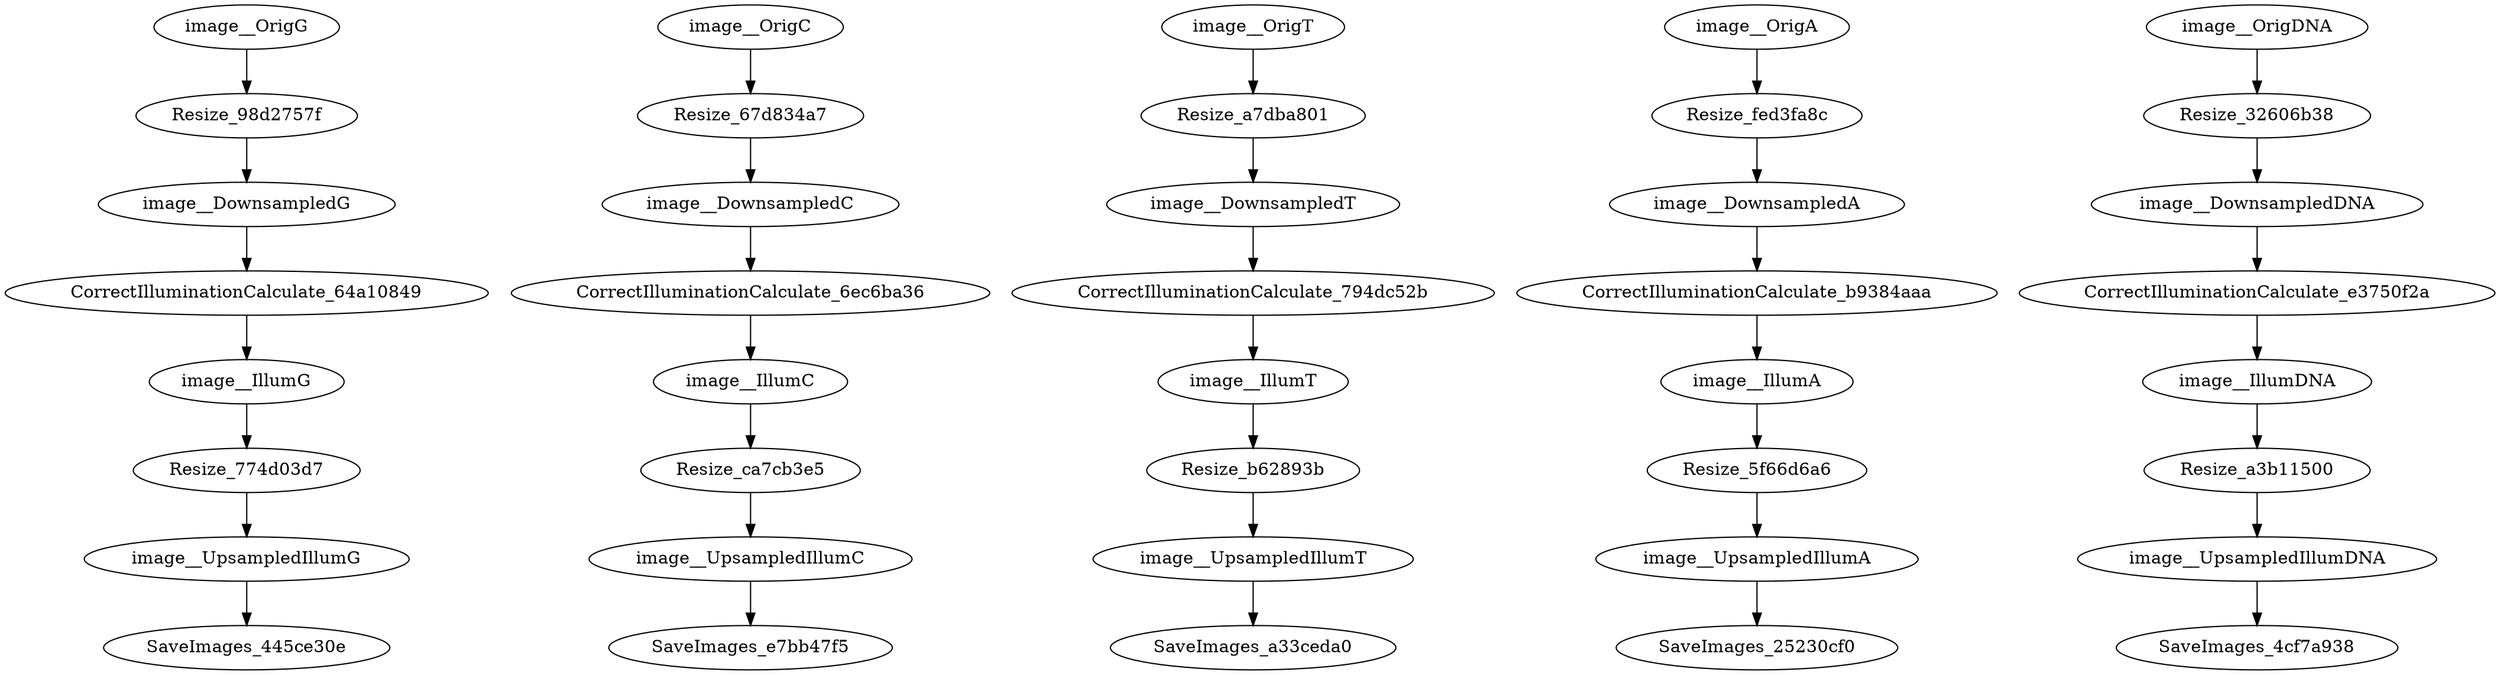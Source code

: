 strict digraph {
CorrectIlluminationCalculate_64a10849 [type=module];
CorrectIlluminationCalculate_6ec6ba36 [type=module];
CorrectIlluminationCalculate_794dc52b [type=module];
CorrectIlluminationCalculate_b9384aaa [type=module];
CorrectIlluminationCalculate_e3750f2a [type=module];
Resize_32606b38 [type=module];
Resize_5f66d6a6 [type=module];
Resize_67d834a7 [type=module];
Resize_774d03d7 [type=module];
Resize_98d2757f [type=module];
Resize_a3b11500 [type=module];
Resize_a7dba801 [type=module];
Resize_b62893b [type=module];
Resize_ca7cb3e5 [type=module];
Resize_fed3fa8c [type=module];
SaveImages_25230cf0 [type=module];
SaveImages_445ce30e [type=module];
SaveImages_4cf7a938 [type=module];
SaveImages_a33ceda0 [type=module];
SaveImages_e7bb47f5 [type=module];
image__DownsampledA [type=image];
image__DownsampledC [type=image];
image__DownsampledDNA [type=image];
image__DownsampledG [type=image];
image__DownsampledT [type=image];
image__IllumA [type=image];
image__IllumC [type=image];
image__IllumDNA [type=image];
image__IllumG [type=image];
image__IllumT [type=image];
image__OrigA [type=image];
image__OrigC [type=image];
image__OrigDNA [type=image];
image__OrigG [type=image];
image__OrigT [type=image];
image__UpsampledIllumA [type=image];
image__UpsampledIllumC [type=image];
image__UpsampledIllumDNA [type=image];
image__UpsampledIllumG [type=image];
image__UpsampledIllumT [type=image];
CorrectIlluminationCalculate_64a10849 -> image__IllumG;
CorrectIlluminationCalculate_6ec6ba36 -> image__IllumC;
CorrectIlluminationCalculate_794dc52b -> image__IllumT;
CorrectIlluminationCalculate_b9384aaa -> image__IllumA;
CorrectIlluminationCalculate_e3750f2a -> image__IllumDNA;
Resize_32606b38 -> image__DownsampledDNA;
Resize_5f66d6a6 -> image__UpsampledIllumA;
Resize_67d834a7 -> image__DownsampledC;
Resize_774d03d7 -> image__UpsampledIllumG;
Resize_98d2757f -> image__DownsampledG;
Resize_a3b11500 -> image__UpsampledIllumDNA;
Resize_a7dba801 -> image__DownsampledT;
Resize_b62893b -> image__UpsampledIllumT;
Resize_ca7cb3e5 -> image__UpsampledIllumC;
Resize_fed3fa8c -> image__DownsampledA;
image__DownsampledA -> CorrectIlluminationCalculate_b9384aaa;
image__DownsampledC -> CorrectIlluminationCalculate_6ec6ba36;
image__DownsampledDNA -> CorrectIlluminationCalculate_e3750f2a;
image__DownsampledG -> CorrectIlluminationCalculate_64a10849;
image__DownsampledT -> CorrectIlluminationCalculate_794dc52b;
image__IllumA -> Resize_5f66d6a6;
image__IllumC -> Resize_ca7cb3e5;
image__IllumDNA -> Resize_a3b11500;
image__IllumG -> Resize_774d03d7;
image__IllumT -> Resize_b62893b;
image__OrigA -> Resize_fed3fa8c;
image__OrigC -> Resize_67d834a7;
image__OrigDNA -> Resize_32606b38;
image__OrigG -> Resize_98d2757f;
image__OrigT -> Resize_a7dba801;
image__UpsampledIllumA -> SaveImages_25230cf0;
image__UpsampledIllumC -> SaveImages_e7bb47f5;
image__UpsampledIllumDNA -> SaveImages_4cf7a938;
image__UpsampledIllumG -> SaveImages_445ce30e;
image__UpsampledIllumT -> SaveImages_a33ceda0;
}
